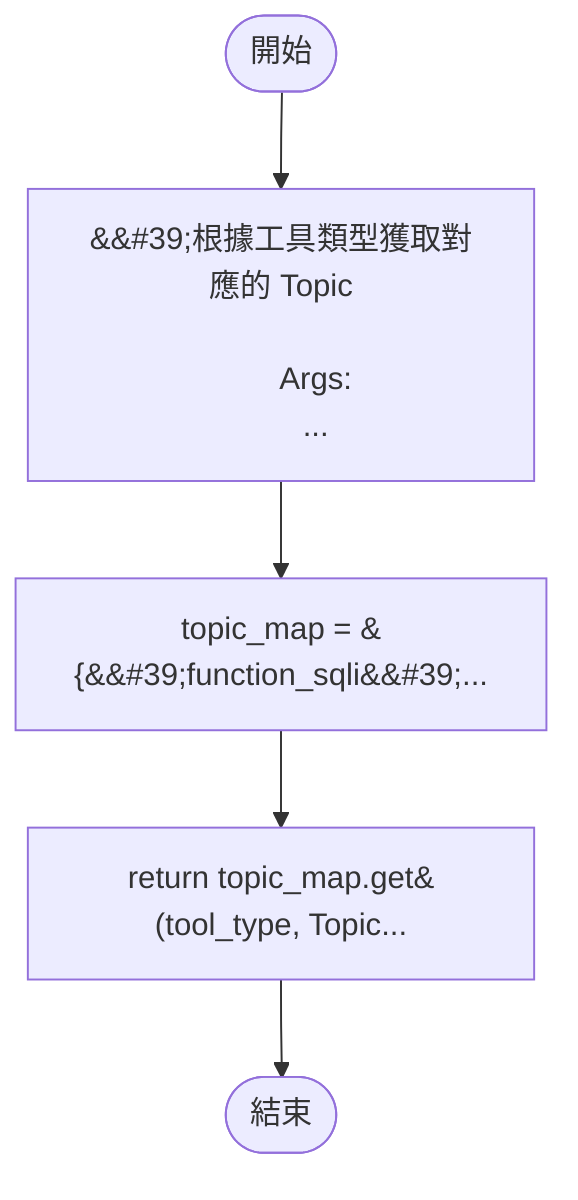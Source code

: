 flowchart TB
    n1([開始])
    n2([結束])
    n3[&amp;&#35;39;根據工具類型獲取對應的 Topic\n\n        Args:\n        ...]
    n4[topic_map = &#123;&amp;&#35;39;function_sqli&amp;&#35;39;...]
    n5[return topic_map.get&#40;tool_type, Topic...]
    n1 --> n3
    n3 --> n4
    n4 --> n5
    n5 --> n2